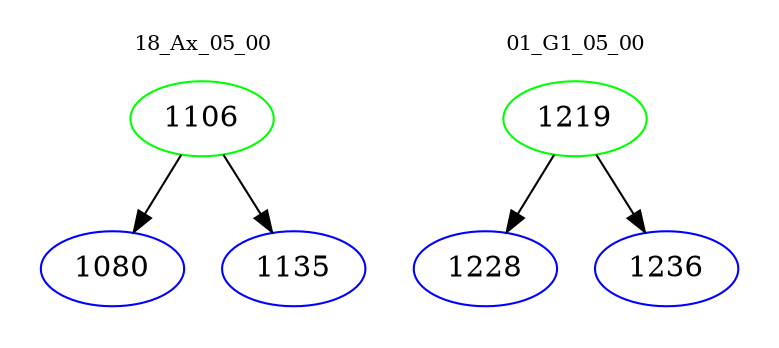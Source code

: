 digraph{
subgraph cluster_0 {
color = white
label = "18_Ax_05_00";
fontsize=10;
T0_1106 [label="1106", color="green"]
T0_1106 -> T0_1080 [color="black"]
T0_1080 [label="1080", color="blue"]
T0_1106 -> T0_1135 [color="black"]
T0_1135 [label="1135", color="blue"]
}
subgraph cluster_1 {
color = white
label = "01_G1_05_00";
fontsize=10;
T1_1219 [label="1219", color="green"]
T1_1219 -> T1_1228 [color="black"]
T1_1228 [label="1228", color="blue"]
T1_1219 -> T1_1236 [color="black"]
T1_1236 [label="1236", color="blue"]
}
}

